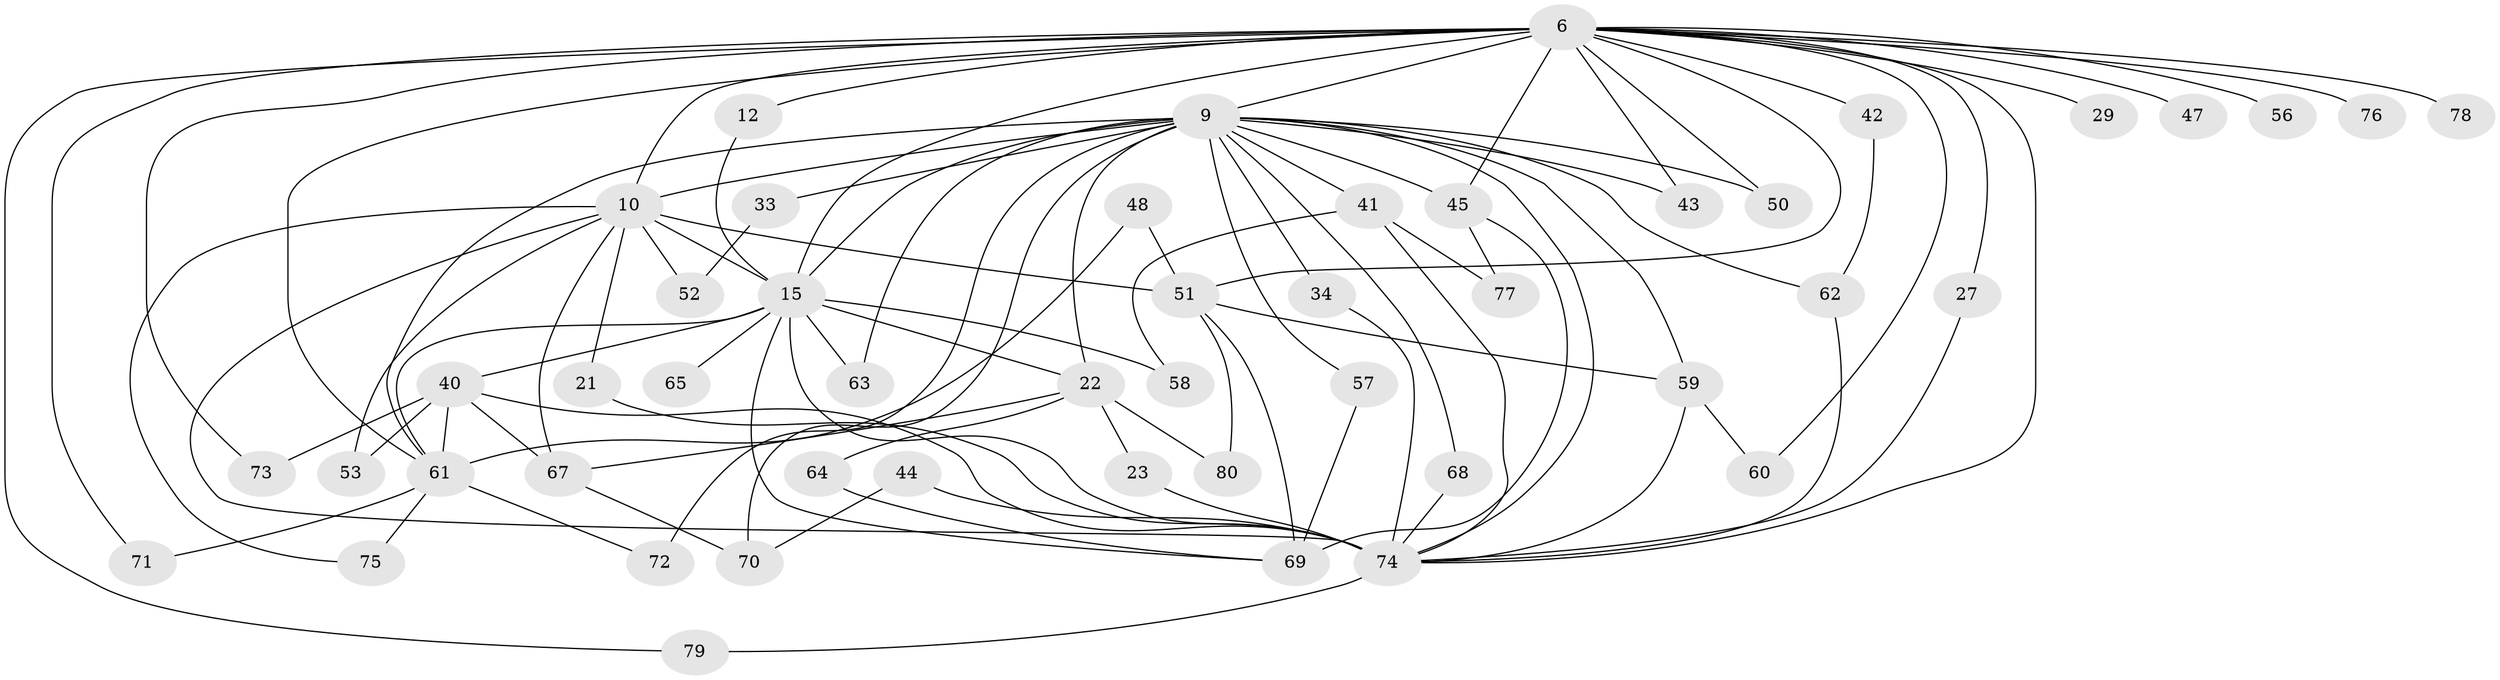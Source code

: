// original degree distribution, {14: 0.0125, 22: 0.0125, 16: 0.0375, 17: 0.025, 25: 0.0125, 23: 0.0125, 11: 0.0125, 4: 0.075, 2: 0.5625, 5: 0.075, 3: 0.125, 6: 0.025, 7: 0.0125}
// Generated by graph-tools (version 1.1) at 2025/46/03/04/25 21:46:38]
// undirected, 48 vertices, 94 edges
graph export_dot {
graph [start="1"]
  node [color=gray90,style=filled];
  6 [super="+5"];
  9 [super="+2"];
  10 [super="+1"];
  12;
  15 [super="+14+8"];
  21;
  22 [super="+18"];
  23;
  27;
  29;
  33;
  34;
  40 [super="+32"];
  41 [super="+31"];
  42;
  43 [super="+25"];
  44;
  45 [super="+13+24"];
  47;
  48;
  50;
  51 [super="+20"];
  52;
  53;
  56;
  57;
  58;
  59 [super="+26"];
  60;
  61 [super="+17+54+35"];
  62 [super="+36"];
  63;
  64;
  65;
  67 [super="+19"];
  68 [super="+66"];
  69 [super="+37"];
  70 [super="+39+55"];
  71;
  72 [super="+46"];
  73;
  74 [super="+38+7"];
  75;
  76;
  77;
  78;
  79;
  80;
  6 -- 9 [weight=4];
  6 -- 10 [weight=4];
  6 -- 29 [weight=2];
  6 -- 42;
  6 -- 47 [weight=2];
  6 -- 76 [weight=2];
  6 -- 78 [weight=2];
  6 -- 71;
  6 -- 12;
  6 -- 73;
  6 -- 79;
  6 -- 27;
  6 -- 50;
  6 -- 56;
  6 -- 60;
  6 -- 43;
  6 -- 45;
  6 -- 51;
  6 -- 15 [weight=5];
  6 -- 74 [weight=4];
  6 -- 61;
  9 -- 10 [weight=4];
  9 -- 33 [weight=2];
  9 -- 41 [weight=2];
  9 -- 43 [weight=2];
  9 -- 45 [weight=3];
  9 -- 57;
  9 -- 59;
  9 -- 70 [weight=3];
  9 -- 72 [weight=2];
  9 -- 68;
  9 -- 15 [weight=5];
  9 -- 22 [weight=2];
  9 -- 34;
  9 -- 50;
  9 -- 63;
  9 -- 62;
  9 -- 74 [weight=5];
  9 -- 61 [weight=2];
  10 -- 51 [weight=2];
  10 -- 52;
  10 -- 75;
  10 -- 21;
  10 -- 53;
  10 -- 15 [weight=4];
  10 -- 74 [weight=4];
  10 -- 67;
  12 -- 15;
  15 -- 65 [weight=2];
  15 -- 69;
  15 -- 74 [weight=5];
  15 -- 22;
  15 -- 58;
  15 -- 61 [weight=3];
  15 -- 63;
  15 -- 40 [weight=2];
  21 -- 74;
  22 -- 80;
  22 -- 64;
  22 -- 23;
  22 -- 67;
  23 -- 74;
  27 -- 74;
  33 -- 52;
  34 -- 74;
  40 -- 74 [weight=4];
  40 -- 67;
  40 -- 53;
  40 -- 73;
  40 -- 61;
  41 -- 58;
  41 -- 77;
  41 -- 74;
  42 -- 62;
  44 -- 70;
  44 -- 74;
  45 -- 77;
  45 -- 69;
  48 -- 51;
  48 -- 61;
  51 -- 80;
  51 -- 69;
  51 -- 59;
  57 -- 69;
  59 -- 74;
  59 -- 60;
  61 -- 72;
  61 -- 75;
  61 -- 71;
  62 -- 74 [weight=2];
  64 -- 69;
  67 -- 70;
  68 -- 74 [weight=2];
  74 -- 79;
}
